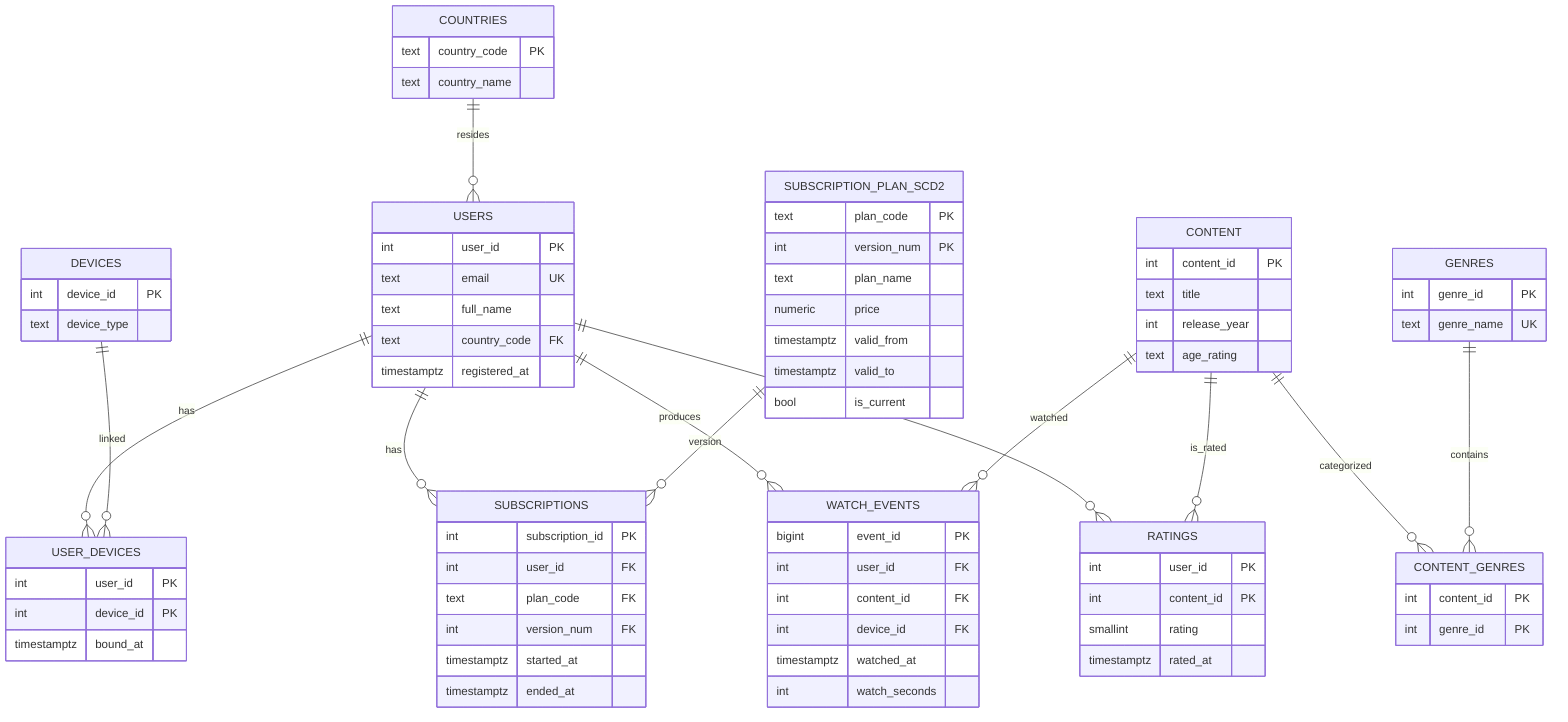erDiagram
  USERS {
    int user_id PK
    text email UK
    text full_name
    text country_code FK
    timestamptz registered_at
  }
  COUNTRIES {
    text country_code PK
    text country_name
  }
  DEVICES {
    int device_id PK
    text device_type
  }
  USER_DEVICES {
    int user_id PK
    int device_id PK
    timestamptz bound_at
  }
  CONTENT {
    int content_id PK
    text title
    int release_year
    text age_rating
  }
  GENRES {
    int genre_id PK
    text genre_name UK
  }
  CONTENT_GENRES {
    int content_id PK
    int genre_id PK
  }
  SUBSCRIPTION_PLAN_SCD2 {
    text plan_code PK
    int version_num PK
    text plan_name
    numeric price
    timestamptz valid_from
    timestamptz valid_to
    bool is_current
  }
  SUBSCRIPTIONS {
    int subscription_id PK
    int user_id FK
    text plan_code FK
    int version_num FK
    timestamptz started_at
    timestamptz ended_at
  }
  WATCH_EVENTS {
    bigint event_id PK
    int user_id FK
    int content_id FK
    int device_id FK
    timestamptz watched_at
    int watch_seconds
  }
  RATINGS {
    int user_id PK
    int content_id PK
    smallint rating
    timestamptz rated_at
  }

  USERS ||--o{ USER_DEVICES : has
  DEVICES ||--o{ USER_DEVICES : linked
  USERS ||--o{ SUBSCRIPTIONS : has
  SUBSCRIPTION_PLAN_SCD2 ||--o{ SUBSCRIPTIONS : version
  CONTENT ||--o{ CONTENT_GENRES : categorized
  GENRES ||--o{ CONTENT_GENRES : contains
  USERS ||--o{ WATCH_EVENTS : produces
  CONTENT ||--o{ WATCH_EVENTS : watched
  USERS ||--o{ RATINGS : rates
  CONTENT ||--o{ RATINGS : is_rated
  COUNTRIES ||--o{ USERS : resides